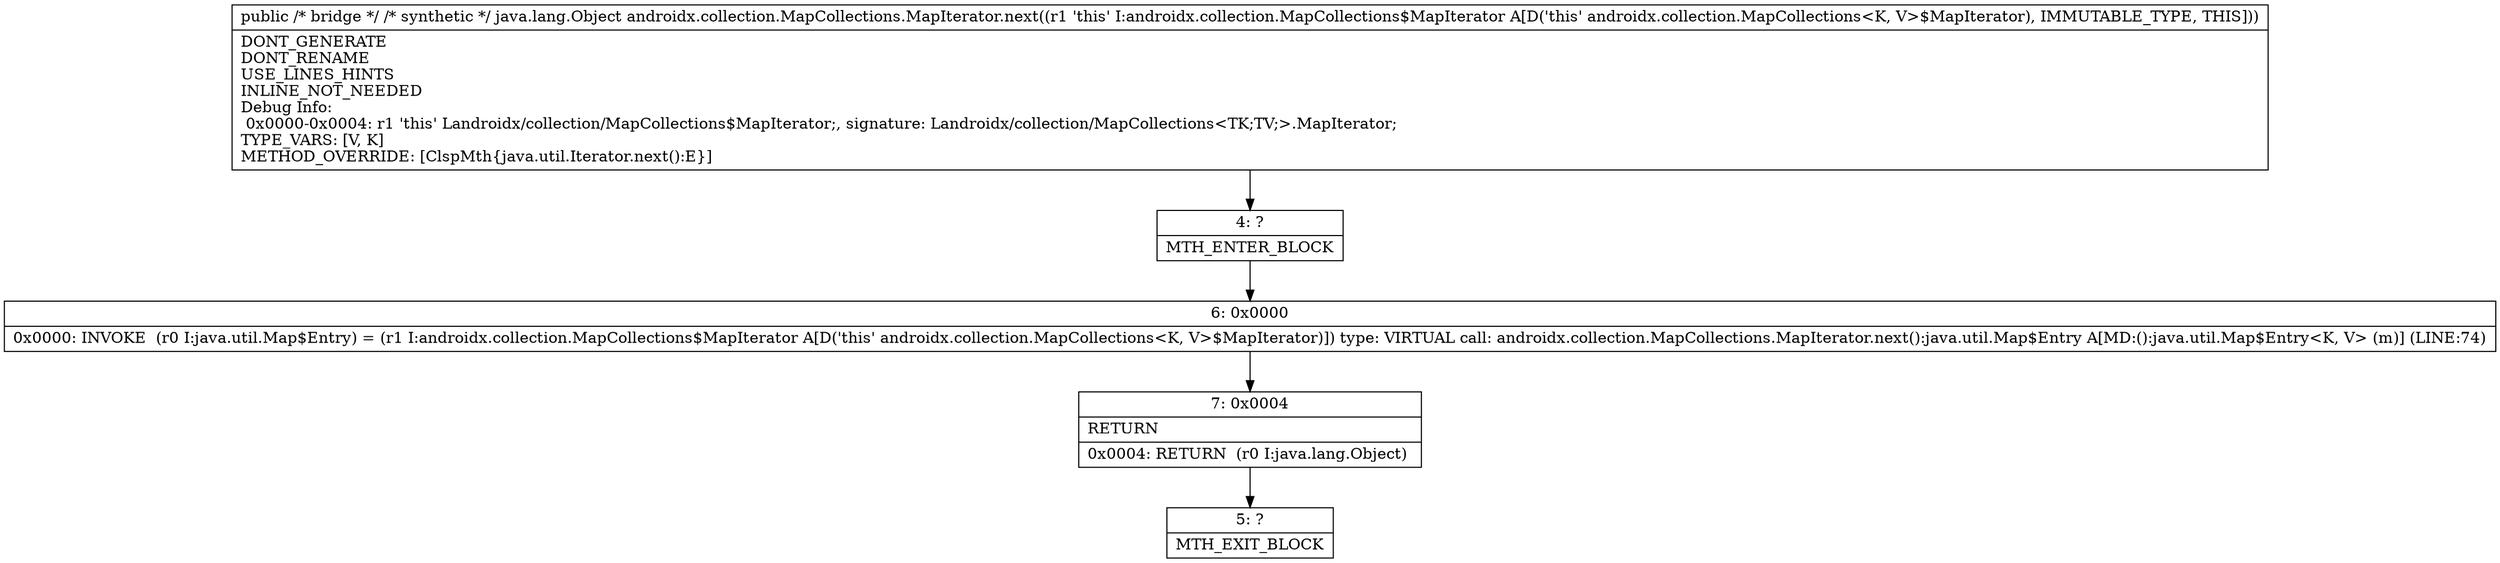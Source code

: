 digraph "CFG forandroidx.collection.MapCollections.MapIterator.next()Ljava\/lang\/Object;" {
Node_4 [shape=record,label="{4\:\ ?|MTH_ENTER_BLOCK\l}"];
Node_6 [shape=record,label="{6\:\ 0x0000|0x0000: INVOKE  (r0 I:java.util.Map$Entry) = (r1 I:androidx.collection.MapCollections$MapIterator A[D('this' androidx.collection.MapCollections\<K, V\>$MapIterator)]) type: VIRTUAL call: androidx.collection.MapCollections.MapIterator.next():java.util.Map$Entry A[MD:():java.util.Map$Entry\<K, V\> (m)] (LINE:74)\l}"];
Node_7 [shape=record,label="{7\:\ 0x0004|RETURN\l|0x0004: RETURN  (r0 I:java.lang.Object) \l}"];
Node_5 [shape=record,label="{5\:\ ?|MTH_EXIT_BLOCK\l}"];
MethodNode[shape=record,label="{public \/* bridge *\/ \/* synthetic *\/ java.lang.Object androidx.collection.MapCollections.MapIterator.next((r1 'this' I:androidx.collection.MapCollections$MapIterator A[D('this' androidx.collection.MapCollections\<K, V\>$MapIterator), IMMUTABLE_TYPE, THIS]))  | DONT_GENERATE\lDONT_RENAME\lUSE_LINES_HINTS\lINLINE_NOT_NEEDED\lDebug Info:\l  0x0000\-0x0004: r1 'this' Landroidx\/collection\/MapCollections$MapIterator;, signature: Landroidx\/collection\/MapCollections\<TK;TV;\>.MapIterator;\lTYPE_VARS: [V, K]\lMETHOD_OVERRIDE: [ClspMth\{java.util.Iterator.next():E\}]\l}"];
MethodNode -> Node_4;Node_4 -> Node_6;
Node_6 -> Node_7;
Node_7 -> Node_5;
}

